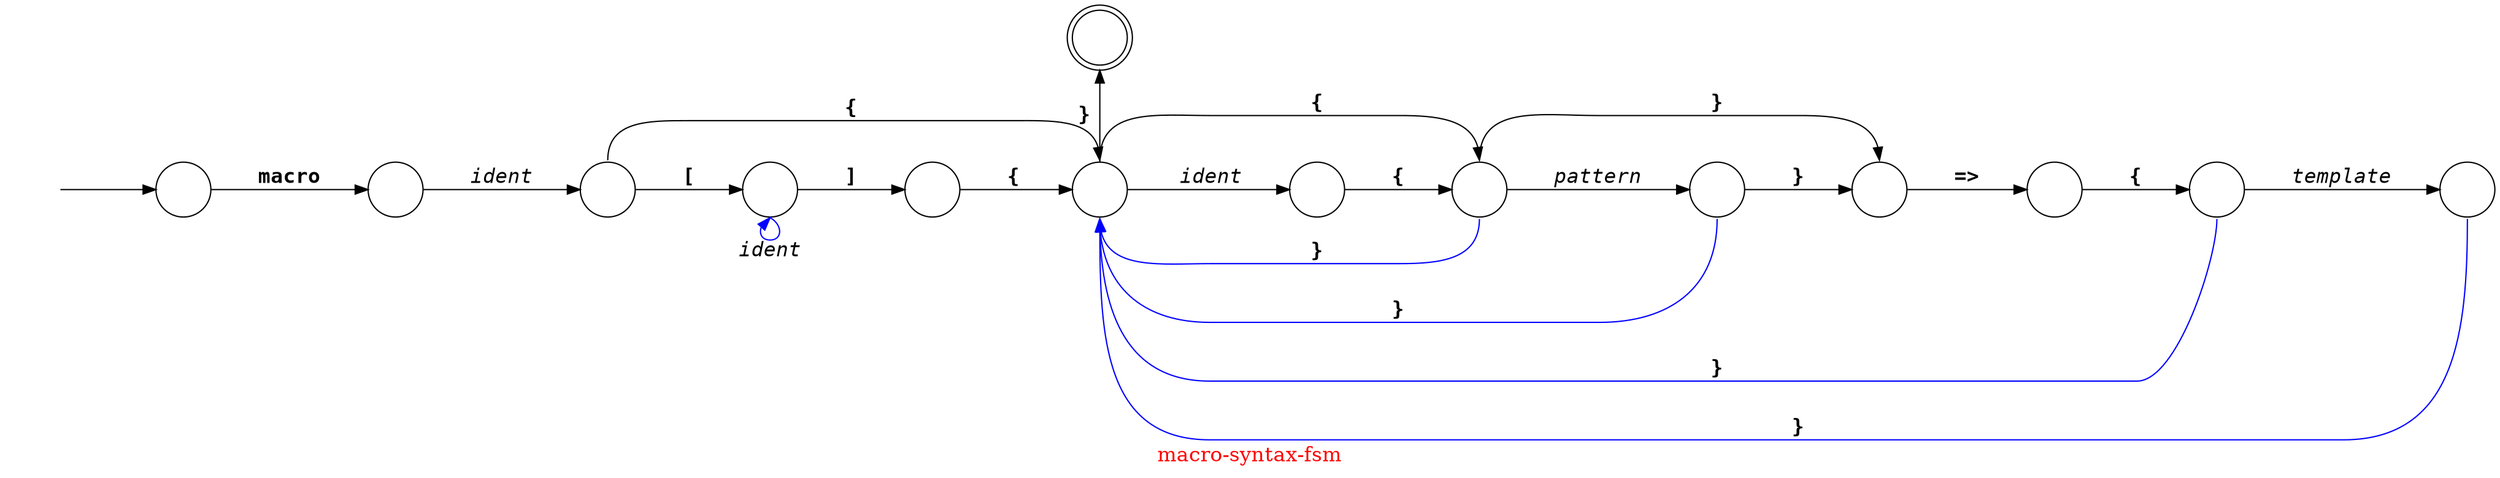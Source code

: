 // Copyright (C) 2007 - 2015 Robert Nielsen <robert@dakota.org>
//
// Licensed under the Apache License, Version 2.0 (the "License");
// you may not use this file except in compliance with the License.
// You may obtain a copy of the License at
//
//      http://www.apache.org/licenses/LICENSE-2.0
//
// Unless required by applicable law or agreed to in writing, software
// distributed under the License is distributed on an "AS IS" BASIS,
// WITHOUT WARRANTIES OR CONDITIONS OF ANY KIND, either express or implied.
// See the License for the specific language governing permissions and
// limitations under the License.

digraph "macro-syntax-fsm"
{
  graph [ label = "\G", fontcolor = red, fontsize = 16 ];
  graph [ rankdir = "LR",
          center = true,
          //size = "7.5,10",
          //page = "8.5,11",
          ];

  node [ shape = circle, width = 0.6, fontsize = 16 ];
  node [ label = "" ]; // comment out this line if you want the node names displayed

  edge [ fontname = "Courier-Bold", minlen = 2.0, fontsize = 16 ];

  00 [ style = invis ];
  14 [ shape = doublecircle ];

  00 -> 01;
  01 -> 02 [ label = "macro" ];
  02 -> 03 [ label = "ident", fontname = "Courier-Oblique" ];
  03 -> 04 [ label = "[", weight = 5.0 ];
  03 -> 06 [ label = "{", tailport = n, headport = n ];
  04 -> 04 [ label = "ident", fontname = "Courier-Oblique" tailport = s, headport = s, dir = back, color = blue ];
  04 -> 05 [ label = "]", weight = 5.0 ];
  05 -> 06 [ label = "{", weight = 5.0 ];

  06 -> 07 [ label = "ident", weight = 5.0, fontname = "Courier-Oblique" ];
  06 -> 08 [ label = "{", tailport = n, headport = n ];
  07 -> 08 [ label = "{", weight = 5.0 ];
  08 -> 06 [ label = "}", headport = s, tailport = s, color = blue ]; // back
  
  08 -> 09 [ label = "pattern", weight = 5.0, fontname = "Courier-Oblique" ];
  08 -> 10 [ label = "}", tailport = n, headport = n ];
  09 -> 06 [ label = "}", headport = s, tailport = s, color = blue ]; // back

  09 -> 10 [ label = "}", weight = 5.0 ];
  10 -> 11 [ label = "=>", weight = 5.0 ];
  11 -> 12 [ label = "{", weight = 5.0 ];
  12 -> 13 [ label = "template", weight = 5.0, fontname = "Courier-Oblique" ];
  12 -> 06 [ label = "}", headport = s, tailport = s, color = blue ]; // back
  13 -> 06 [ label = "}", headport = s, tailport = s, color = blue ]; // back

  14 -> 06 [ label = "}", dir = back ]; //tailport = n, headport = s ]; // instead of dir = back
  subgraph { graph [ rank = same ]; 06; 14; }
}
